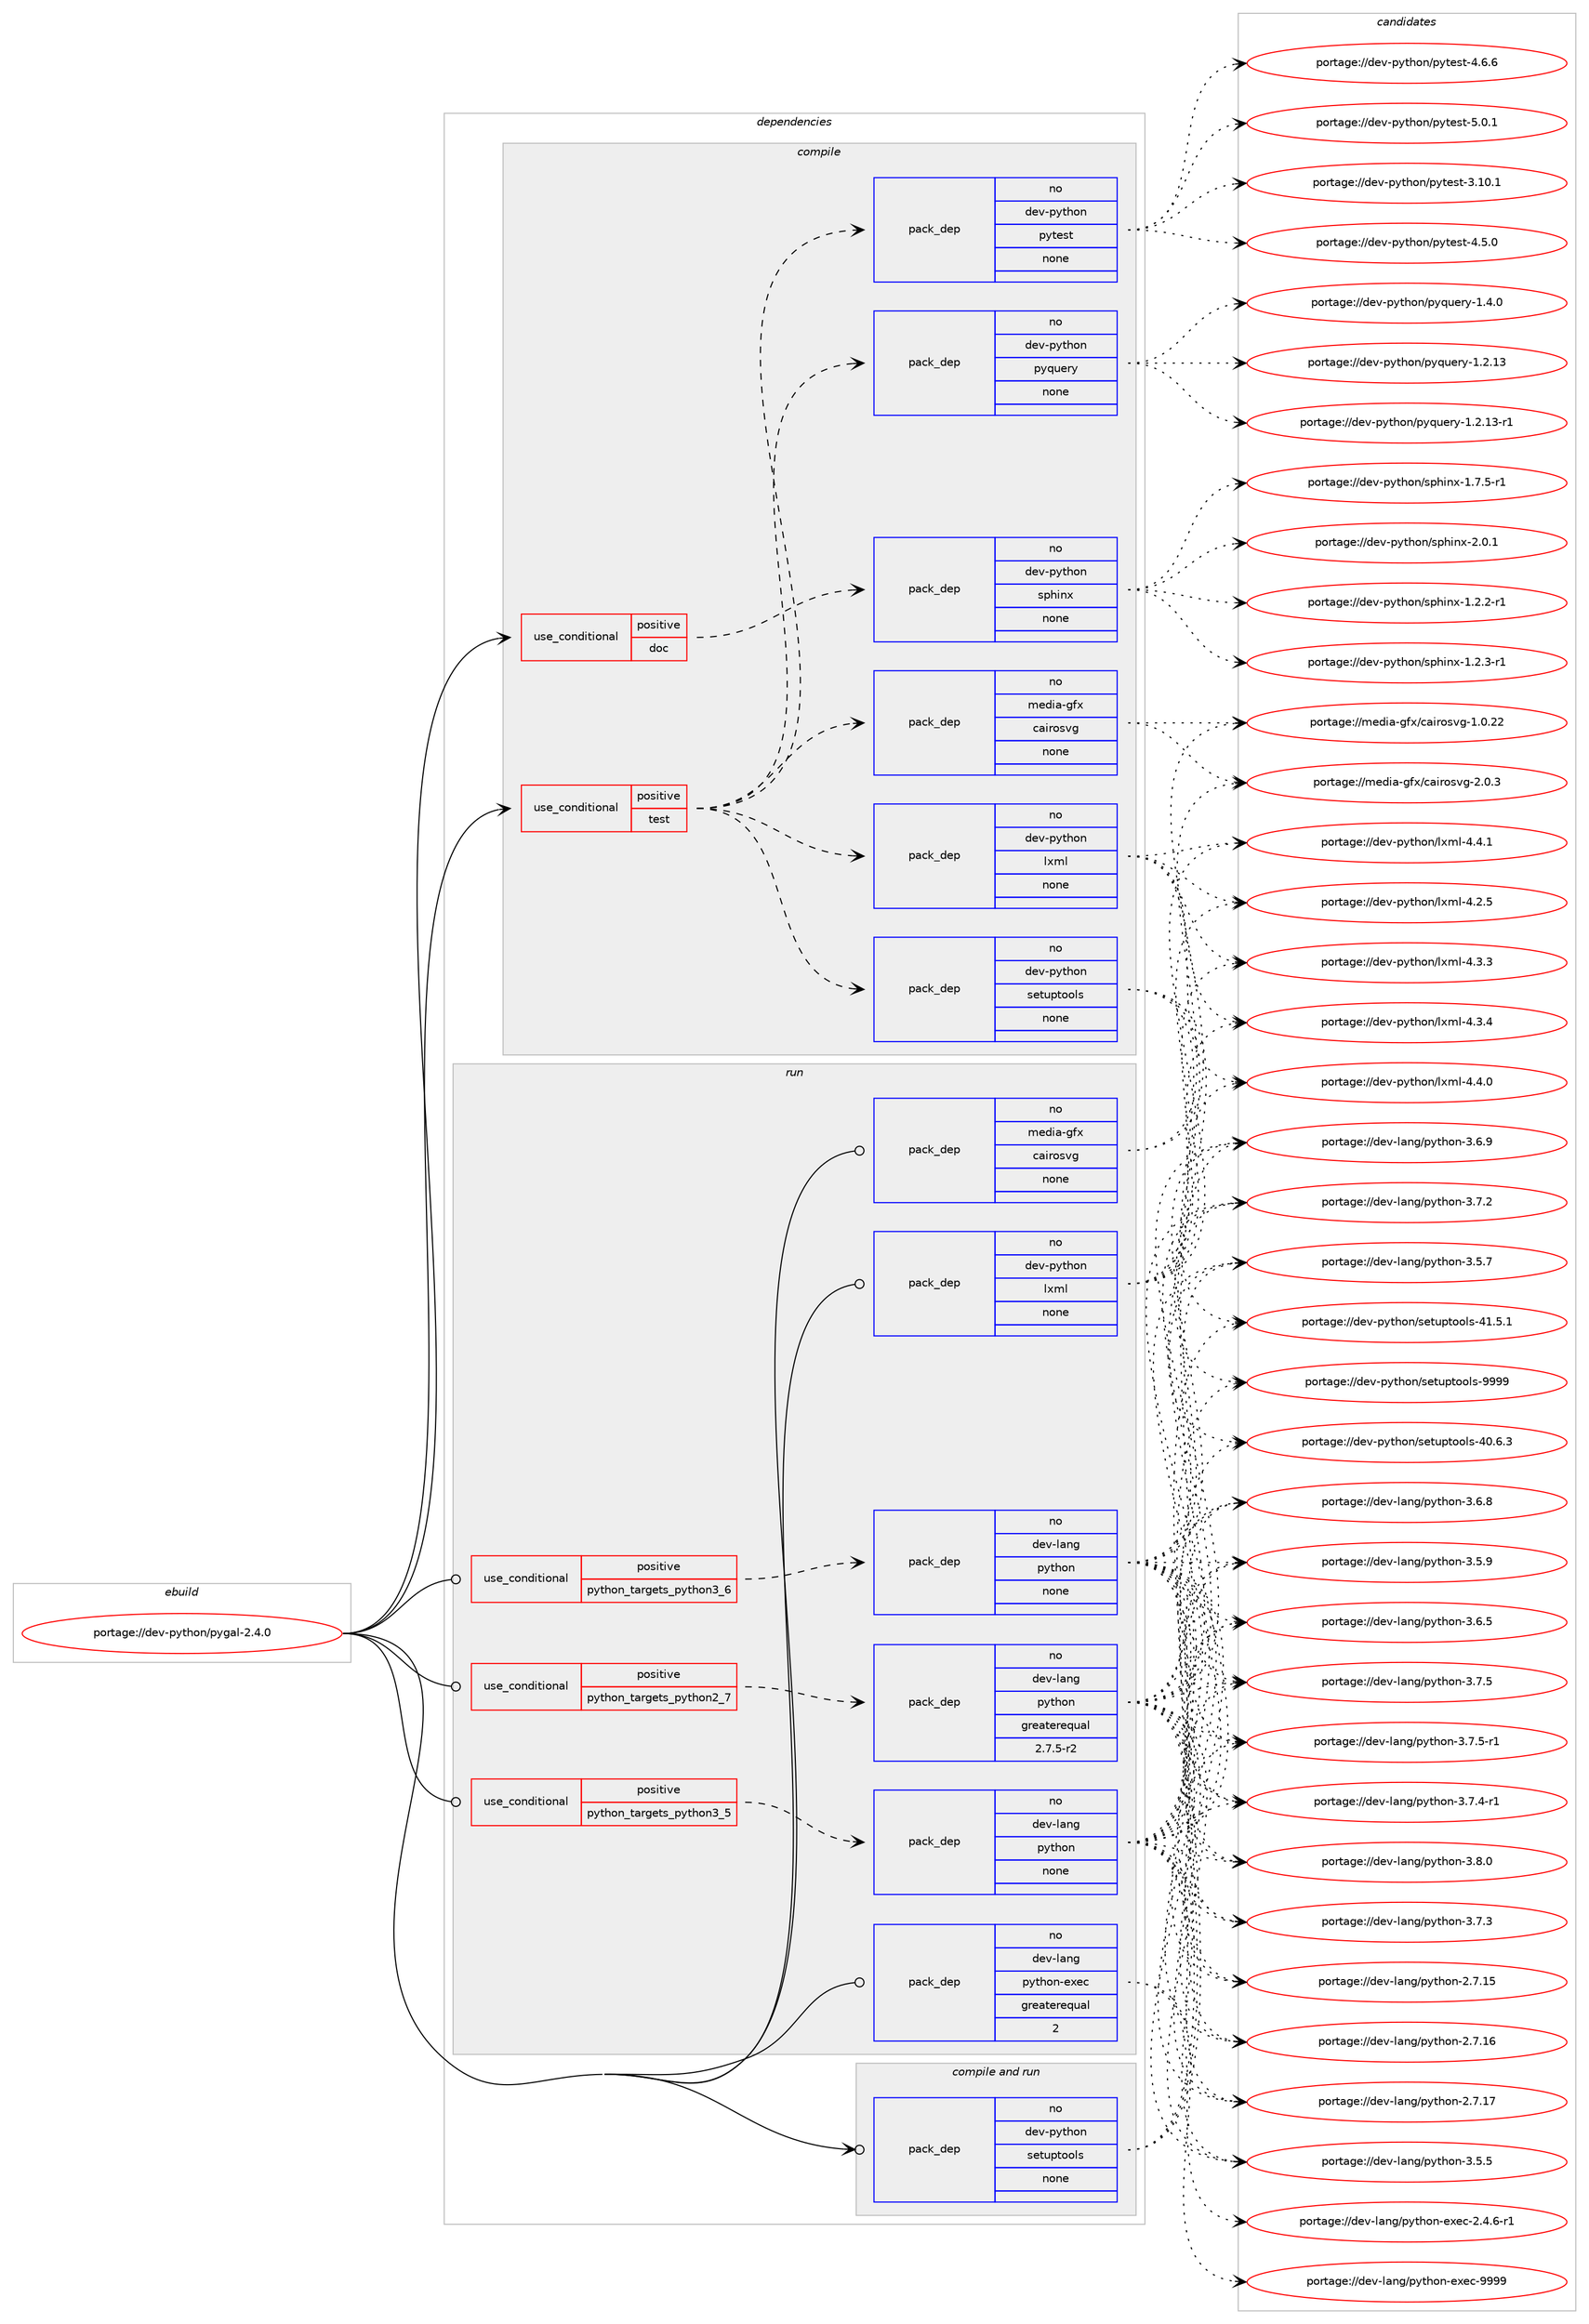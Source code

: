 digraph prolog {

# *************
# Graph options
# *************

newrank=true;
concentrate=true;
compound=true;
graph [rankdir=LR,fontname=Helvetica,fontsize=10,ranksep=1.5];#, ranksep=2.5, nodesep=0.2];
edge  [arrowhead=vee];
node  [fontname=Helvetica,fontsize=10];

# **********
# The ebuild
# **********

subgraph cluster_leftcol {
color=gray;
rank=same;
label=<<i>ebuild</i>>;
id [label="portage://dev-python/pygal-2.4.0", color=red, width=4, href="../dev-python/pygal-2.4.0.svg"];
}

# ****************
# The dependencies
# ****************

subgraph cluster_midcol {
color=gray;
label=<<i>dependencies</i>>;
subgraph cluster_compile {
fillcolor="#eeeeee";
style=filled;
label=<<i>compile</i>>;
subgraph cond35172 {
dependency160808 [label=<<TABLE BORDER="0" CELLBORDER="1" CELLSPACING="0" CELLPADDING="4"><TR><TD ROWSPAN="3" CELLPADDING="10">use_conditional</TD></TR><TR><TD>positive</TD></TR><TR><TD>doc</TD></TR></TABLE>>, shape=none, color=red];
subgraph pack122271 {
dependency160809 [label=<<TABLE BORDER="0" CELLBORDER="1" CELLSPACING="0" CELLPADDING="4" WIDTH="220"><TR><TD ROWSPAN="6" CELLPADDING="30">pack_dep</TD></TR><TR><TD WIDTH="110">no</TD></TR><TR><TD>dev-python</TD></TR><TR><TD>sphinx</TD></TR><TR><TD>none</TD></TR><TR><TD></TD></TR></TABLE>>, shape=none, color=blue];
}
dependency160808:e -> dependency160809:w [weight=20,style="dashed",arrowhead="vee"];
}
id:e -> dependency160808:w [weight=20,style="solid",arrowhead="vee"];
subgraph cond35173 {
dependency160810 [label=<<TABLE BORDER="0" CELLBORDER="1" CELLSPACING="0" CELLPADDING="4"><TR><TD ROWSPAN="3" CELLPADDING="10">use_conditional</TD></TR><TR><TD>positive</TD></TR><TR><TD>test</TD></TR></TABLE>>, shape=none, color=red];
subgraph pack122272 {
dependency160811 [label=<<TABLE BORDER="0" CELLBORDER="1" CELLSPACING="0" CELLPADDING="4" WIDTH="220"><TR><TD ROWSPAN="6" CELLPADDING="30">pack_dep</TD></TR><TR><TD WIDTH="110">no</TD></TR><TR><TD>dev-python</TD></TR><TR><TD>lxml</TD></TR><TR><TD>none</TD></TR><TR><TD></TD></TR></TABLE>>, shape=none, color=blue];
}
dependency160810:e -> dependency160811:w [weight=20,style="dashed",arrowhead="vee"];
subgraph pack122273 {
dependency160812 [label=<<TABLE BORDER="0" CELLBORDER="1" CELLSPACING="0" CELLPADDING="4" WIDTH="220"><TR><TD ROWSPAN="6" CELLPADDING="30">pack_dep</TD></TR><TR><TD WIDTH="110">no</TD></TR><TR><TD>dev-python</TD></TR><TR><TD>setuptools</TD></TR><TR><TD>none</TD></TR><TR><TD></TD></TR></TABLE>>, shape=none, color=blue];
}
dependency160810:e -> dependency160812:w [weight=20,style="dashed",arrowhead="vee"];
subgraph pack122274 {
dependency160813 [label=<<TABLE BORDER="0" CELLBORDER="1" CELLSPACING="0" CELLPADDING="4" WIDTH="220"><TR><TD ROWSPAN="6" CELLPADDING="30">pack_dep</TD></TR><TR><TD WIDTH="110">no</TD></TR><TR><TD>media-gfx</TD></TR><TR><TD>cairosvg</TD></TR><TR><TD>none</TD></TR><TR><TD></TD></TR></TABLE>>, shape=none, color=blue];
}
dependency160810:e -> dependency160813:w [weight=20,style="dashed",arrowhead="vee"];
subgraph pack122275 {
dependency160814 [label=<<TABLE BORDER="0" CELLBORDER="1" CELLSPACING="0" CELLPADDING="4" WIDTH="220"><TR><TD ROWSPAN="6" CELLPADDING="30">pack_dep</TD></TR><TR><TD WIDTH="110">no</TD></TR><TR><TD>dev-python</TD></TR><TR><TD>pyquery</TD></TR><TR><TD>none</TD></TR><TR><TD></TD></TR></TABLE>>, shape=none, color=blue];
}
dependency160810:e -> dependency160814:w [weight=20,style="dashed",arrowhead="vee"];
subgraph pack122276 {
dependency160815 [label=<<TABLE BORDER="0" CELLBORDER="1" CELLSPACING="0" CELLPADDING="4" WIDTH="220"><TR><TD ROWSPAN="6" CELLPADDING="30">pack_dep</TD></TR><TR><TD WIDTH="110">no</TD></TR><TR><TD>dev-python</TD></TR><TR><TD>pytest</TD></TR><TR><TD>none</TD></TR><TR><TD></TD></TR></TABLE>>, shape=none, color=blue];
}
dependency160810:e -> dependency160815:w [weight=20,style="dashed",arrowhead="vee"];
}
id:e -> dependency160810:w [weight=20,style="solid",arrowhead="vee"];
}
subgraph cluster_compileandrun {
fillcolor="#eeeeee";
style=filled;
label=<<i>compile and run</i>>;
subgraph pack122277 {
dependency160816 [label=<<TABLE BORDER="0" CELLBORDER="1" CELLSPACING="0" CELLPADDING="4" WIDTH="220"><TR><TD ROWSPAN="6" CELLPADDING="30">pack_dep</TD></TR><TR><TD WIDTH="110">no</TD></TR><TR><TD>dev-python</TD></TR><TR><TD>setuptools</TD></TR><TR><TD>none</TD></TR><TR><TD></TD></TR></TABLE>>, shape=none, color=blue];
}
id:e -> dependency160816:w [weight=20,style="solid",arrowhead="odotvee"];
}
subgraph cluster_run {
fillcolor="#eeeeee";
style=filled;
label=<<i>run</i>>;
subgraph cond35174 {
dependency160817 [label=<<TABLE BORDER="0" CELLBORDER="1" CELLSPACING="0" CELLPADDING="4"><TR><TD ROWSPAN="3" CELLPADDING="10">use_conditional</TD></TR><TR><TD>positive</TD></TR><TR><TD>python_targets_python2_7</TD></TR></TABLE>>, shape=none, color=red];
subgraph pack122278 {
dependency160818 [label=<<TABLE BORDER="0" CELLBORDER="1" CELLSPACING="0" CELLPADDING="4" WIDTH="220"><TR><TD ROWSPAN="6" CELLPADDING="30">pack_dep</TD></TR><TR><TD WIDTH="110">no</TD></TR><TR><TD>dev-lang</TD></TR><TR><TD>python</TD></TR><TR><TD>greaterequal</TD></TR><TR><TD>2.7.5-r2</TD></TR></TABLE>>, shape=none, color=blue];
}
dependency160817:e -> dependency160818:w [weight=20,style="dashed",arrowhead="vee"];
}
id:e -> dependency160817:w [weight=20,style="solid",arrowhead="odot"];
subgraph cond35175 {
dependency160819 [label=<<TABLE BORDER="0" CELLBORDER="1" CELLSPACING="0" CELLPADDING="4"><TR><TD ROWSPAN="3" CELLPADDING="10">use_conditional</TD></TR><TR><TD>positive</TD></TR><TR><TD>python_targets_python3_5</TD></TR></TABLE>>, shape=none, color=red];
subgraph pack122279 {
dependency160820 [label=<<TABLE BORDER="0" CELLBORDER="1" CELLSPACING="0" CELLPADDING="4" WIDTH="220"><TR><TD ROWSPAN="6" CELLPADDING="30">pack_dep</TD></TR><TR><TD WIDTH="110">no</TD></TR><TR><TD>dev-lang</TD></TR><TR><TD>python</TD></TR><TR><TD>none</TD></TR><TR><TD></TD></TR></TABLE>>, shape=none, color=blue];
}
dependency160819:e -> dependency160820:w [weight=20,style="dashed",arrowhead="vee"];
}
id:e -> dependency160819:w [weight=20,style="solid",arrowhead="odot"];
subgraph cond35176 {
dependency160821 [label=<<TABLE BORDER="0" CELLBORDER="1" CELLSPACING="0" CELLPADDING="4"><TR><TD ROWSPAN="3" CELLPADDING="10">use_conditional</TD></TR><TR><TD>positive</TD></TR><TR><TD>python_targets_python3_6</TD></TR></TABLE>>, shape=none, color=red];
subgraph pack122280 {
dependency160822 [label=<<TABLE BORDER="0" CELLBORDER="1" CELLSPACING="0" CELLPADDING="4" WIDTH="220"><TR><TD ROWSPAN="6" CELLPADDING="30">pack_dep</TD></TR><TR><TD WIDTH="110">no</TD></TR><TR><TD>dev-lang</TD></TR><TR><TD>python</TD></TR><TR><TD>none</TD></TR><TR><TD></TD></TR></TABLE>>, shape=none, color=blue];
}
dependency160821:e -> dependency160822:w [weight=20,style="dashed",arrowhead="vee"];
}
id:e -> dependency160821:w [weight=20,style="solid",arrowhead="odot"];
subgraph pack122281 {
dependency160823 [label=<<TABLE BORDER="0" CELLBORDER="1" CELLSPACING="0" CELLPADDING="4" WIDTH="220"><TR><TD ROWSPAN="6" CELLPADDING="30">pack_dep</TD></TR><TR><TD WIDTH="110">no</TD></TR><TR><TD>dev-lang</TD></TR><TR><TD>python-exec</TD></TR><TR><TD>greaterequal</TD></TR><TR><TD>2</TD></TR></TABLE>>, shape=none, color=blue];
}
id:e -> dependency160823:w [weight=20,style="solid",arrowhead="odot"];
subgraph pack122282 {
dependency160824 [label=<<TABLE BORDER="0" CELLBORDER="1" CELLSPACING="0" CELLPADDING="4" WIDTH="220"><TR><TD ROWSPAN="6" CELLPADDING="30">pack_dep</TD></TR><TR><TD WIDTH="110">no</TD></TR><TR><TD>dev-python</TD></TR><TR><TD>lxml</TD></TR><TR><TD>none</TD></TR><TR><TD></TD></TR></TABLE>>, shape=none, color=blue];
}
id:e -> dependency160824:w [weight=20,style="solid",arrowhead="odot"];
subgraph pack122283 {
dependency160825 [label=<<TABLE BORDER="0" CELLBORDER="1" CELLSPACING="0" CELLPADDING="4" WIDTH="220"><TR><TD ROWSPAN="6" CELLPADDING="30">pack_dep</TD></TR><TR><TD WIDTH="110">no</TD></TR><TR><TD>media-gfx</TD></TR><TR><TD>cairosvg</TD></TR><TR><TD>none</TD></TR><TR><TD></TD></TR></TABLE>>, shape=none, color=blue];
}
id:e -> dependency160825:w [weight=20,style="solid",arrowhead="odot"];
}
}

# **************
# The candidates
# **************

subgraph cluster_choices {
rank=same;
color=gray;
label=<<i>candidates</i>>;

subgraph choice122271 {
color=black;
nodesep=1;
choiceportage10010111845112121116104111110471151121041051101204549465046504511449 [label="portage://dev-python/sphinx-1.2.2-r1", color=red, width=4,href="../dev-python/sphinx-1.2.2-r1.svg"];
choiceportage10010111845112121116104111110471151121041051101204549465046514511449 [label="portage://dev-python/sphinx-1.2.3-r1", color=red, width=4,href="../dev-python/sphinx-1.2.3-r1.svg"];
choiceportage10010111845112121116104111110471151121041051101204549465546534511449 [label="portage://dev-python/sphinx-1.7.5-r1", color=red, width=4,href="../dev-python/sphinx-1.7.5-r1.svg"];
choiceportage1001011184511212111610411111047115112104105110120455046484649 [label="portage://dev-python/sphinx-2.0.1", color=red, width=4,href="../dev-python/sphinx-2.0.1.svg"];
dependency160809:e -> choiceportage10010111845112121116104111110471151121041051101204549465046504511449:w [style=dotted,weight="100"];
dependency160809:e -> choiceportage10010111845112121116104111110471151121041051101204549465046514511449:w [style=dotted,weight="100"];
dependency160809:e -> choiceportage10010111845112121116104111110471151121041051101204549465546534511449:w [style=dotted,weight="100"];
dependency160809:e -> choiceportage1001011184511212111610411111047115112104105110120455046484649:w [style=dotted,weight="100"];
}
subgraph choice122272 {
color=black;
nodesep=1;
choiceportage1001011184511212111610411111047108120109108455246504653 [label="portage://dev-python/lxml-4.2.5", color=red, width=4,href="../dev-python/lxml-4.2.5.svg"];
choiceportage1001011184511212111610411111047108120109108455246514651 [label="portage://dev-python/lxml-4.3.3", color=red, width=4,href="../dev-python/lxml-4.3.3.svg"];
choiceportage1001011184511212111610411111047108120109108455246514652 [label="portage://dev-python/lxml-4.3.4", color=red, width=4,href="../dev-python/lxml-4.3.4.svg"];
choiceportage1001011184511212111610411111047108120109108455246524648 [label="portage://dev-python/lxml-4.4.0", color=red, width=4,href="../dev-python/lxml-4.4.0.svg"];
choiceportage1001011184511212111610411111047108120109108455246524649 [label="portage://dev-python/lxml-4.4.1", color=red, width=4,href="../dev-python/lxml-4.4.1.svg"];
dependency160811:e -> choiceportage1001011184511212111610411111047108120109108455246504653:w [style=dotted,weight="100"];
dependency160811:e -> choiceportage1001011184511212111610411111047108120109108455246514651:w [style=dotted,weight="100"];
dependency160811:e -> choiceportage1001011184511212111610411111047108120109108455246514652:w [style=dotted,weight="100"];
dependency160811:e -> choiceportage1001011184511212111610411111047108120109108455246524648:w [style=dotted,weight="100"];
dependency160811:e -> choiceportage1001011184511212111610411111047108120109108455246524649:w [style=dotted,weight="100"];
}
subgraph choice122273 {
color=black;
nodesep=1;
choiceportage100101118451121211161041111104711510111611711211611111110811545524846544651 [label="portage://dev-python/setuptools-40.6.3", color=red, width=4,href="../dev-python/setuptools-40.6.3.svg"];
choiceportage100101118451121211161041111104711510111611711211611111110811545524946534649 [label="portage://dev-python/setuptools-41.5.1", color=red, width=4,href="../dev-python/setuptools-41.5.1.svg"];
choiceportage10010111845112121116104111110471151011161171121161111111081154557575757 [label="portage://dev-python/setuptools-9999", color=red, width=4,href="../dev-python/setuptools-9999.svg"];
dependency160812:e -> choiceportage100101118451121211161041111104711510111611711211611111110811545524846544651:w [style=dotted,weight="100"];
dependency160812:e -> choiceportage100101118451121211161041111104711510111611711211611111110811545524946534649:w [style=dotted,weight="100"];
dependency160812:e -> choiceportage10010111845112121116104111110471151011161171121161111111081154557575757:w [style=dotted,weight="100"];
}
subgraph choice122274 {
color=black;
nodesep=1;
choiceportage109101100105974510310212047999710511411111511810345494648465050 [label="portage://media-gfx/cairosvg-1.0.22", color=red, width=4,href="../media-gfx/cairosvg-1.0.22.svg"];
choiceportage1091011001059745103102120479997105114111115118103455046484651 [label="portage://media-gfx/cairosvg-2.0.3", color=red, width=4,href="../media-gfx/cairosvg-2.0.3.svg"];
dependency160813:e -> choiceportage109101100105974510310212047999710511411111511810345494648465050:w [style=dotted,weight="100"];
dependency160813:e -> choiceportage1091011001059745103102120479997105114111115118103455046484651:w [style=dotted,weight="100"];
}
subgraph choice122275 {
color=black;
nodesep=1;
choiceportage100101118451121211161041111104711212111311710111412145494650464951 [label="portage://dev-python/pyquery-1.2.13", color=red, width=4,href="../dev-python/pyquery-1.2.13.svg"];
choiceportage1001011184511212111610411111047112121113117101114121454946504649514511449 [label="portage://dev-python/pyquery-1.2.13-r1", color=red, width=4,href="../dev-python/pyquery-1.2.13-r1.svg"];
choiceportage1001011184511212111610411111047112121113117101114121454946524648 [label="portage://dev-python/pyquery-1.4.0", color=red, width=4,href="../dev-python/pyquery-1.4.0.svg"];
dependency160814:e -> choiceportage100101118451121211161041111104711212111311710111412145494650464951:w [style=dotted,weight="100"];
dependency160814:e -> choiceportage1001011184511212111610411111047112121113117101114121454946504649514511449:w [style=dotted,weight="100"];
dependency160814:e -> choiceportage1001011184511212111610411111047112121113117101114121454946524648:w [style=dotted,weight="100"];
}
subgraph choice122276 {
color=black;
nodesep=1;
choiceportage100101118451121211161041111104711212111610111511645514649484649 [label="portage://dev-python/pytest-3.10.1", color=red, width=4,href="../dev-python/pytest-3.10.1.svg"];
choiceportage1001011184511212111610411111047112121116101115116455246534648 [label="portage://dev-python/pytest-4.5.0", color=red, width=4,href="../dev-python/pytest-4.5.0.svg"];
choiceportage1001011184511212111610411111047112121116101115116455246544654 [label="portage://dev-python/pytest-4.6.6", color=red, width=4,href="../dev-python/pytest-4.6.6.svg"];
choiceportage1001011184511212111610411111047112121116101115116455346484649 [label="portage://dev-python/pytest-5.0.1", color=red, width=4,href="../dev-python/pytest-5.0.1.svg"];
dependency160815:e -> choiceportage100101118451121211161041111104711212111610111511645514649484649:w [style=dotted,weight="100"];
dependency160815:e -> choiceportage1001011184511212111610411111047112121116101115116455246534648:w [style=dotted,weight="100"];
dependency160815:e -> choiceportage1001011184511212111610411111047112121116101115116455246544654:w [style=dotted,weight="100"];
dependency160815:e -> choiceportage1001011184511212111610411111047112121116101115116455346484649:w [style=dotted,weight="100"];
}
subgraph choice122277 {
color=black;
nodesep=1;
choiceportage100101118451121211161041111104711510111611711211611111110811545524846544651 [label="portage://dev-python/setuptools-40.6.3", color=red, width=4,href="../dev-python/setuptools-40.6.3.svg"];
choiceportage100101118451121211161041111104711510111611711211611111110811545524946534649 [label="portage://dev-python/setuptools-41.5.1", color=red, width=4,href="../dev-python/setuptools-41.5.1.svg"];
choiceportage10010111845112121116104111110471151011161171121161111111081154557575757 [label="portage://dev-python/setuptools-9999", color=red, width=4,href="../dev-python/setuptools-9999.svg"];
dependency160816:e -> choiceportage100101118451121211161041111104711510111611711211611111110811545524846544651:w [style=dotted,weight="100"];
dependency160816:e -> choiceportage100101118451121211161041111104711510111611711211611111110811545524946534649:w [style=dotted,weight="100"];
dependency160816:e -> choiceportage10010111845112121116104111110471151011161171121161111111081154557575757:w [style=dotted,weight="100"];
}
subgraph choice122278 {
color=black;
nodesep=1;
choiceportage10010111845108971101034711212111610411111045504655464953 [label="portage://dev-lang/python-2.7.15", color=red, width=4,href="../dev-lang/python-2.7.15.svg"];
choiceportage10010111845108971101034711212111610411111045504655464954 [label="portage://dev-lang/python-2.7.16", color=red, width=4,href="../dev-lang/python-2.7.16.svg"];
choiceportage10010111845108971101034711212111610411111045504655464955 [label="portage://dev-lang/python-2.7.17", color=red, width=4,href="../dev-lang/python-2.7.17.svg"];
choiceportage100101118451089711010347112121116104111110455146534653 [label="portage://dev-lang/python-3.5.5", color=red, width=4,href="../dev-lang/python-3.5.5.svg"];
choiceportage100101118451089711010347112121116104111110455146534655 [label="portage://dev-lang/python-3.5.7", color=red, width=4,href="../dev-lang/python-3.5.7.svg"];
choiceportage100101118451089711010347112121116104111110455146534657 [label="portage://dev-lang/python-3.5.9", color=red, width=4,href="../dev-lang/python-3.5.9.svg"];
choiceportage100101118451089711010347112121116104111110455146544653 [label="portage://dev-lang/python-3.6.5", color=red, width=4,href="../dev-lang/python-3.6.5.svg"];
choiceportage100101118451089711010347112121116104111110455146544656 [label="portage://dev-lang/python-3.6.8", color=red, width=4,href="../dev-lang/python-3.6.8.svg"];
choiceportage100101118451089711010347112121116104111110455146544657 [label="portage://dev-lang/python-3.6.9", color=red, width=4,href="../dev-lang/python-3.6.9.svg"];
choiceportage100101118451089711010347112121116104111110455146554650 [label="portage://dev-lang/python-3.7.2", color=red, width=4,href="../dev-lang/python-3.7.2.svg"];
choiceportage100101118451089711010347112121116104111110455146554651 [label="portage://dev-lang/python-3.7.3", color=red, width=4,href="../dev-lang/python-3.7.3.svg"];
choiceportage1001011184510897110103471121211161041111104551465546524511449 [label="portage://dev-lang/python-3.7.4-r1", color=red, width=4,href="../dev-lang/python-3.7.4-r1.svg"];
choiceportage100101118451089711010347112121116104111110455146554653 [label="portage://dev-lang/python-3.7.5", color=red, width=4,href="../dev-lang/python-3.7.5.svg"];
choiceportage1001011184510897110103471121211161041111104551465546534511449 [label="portage://dev-lang/python-3.7.5-r1", color=red, width=4,href="../dev-lang/python-3.7.5-r1.svg"];
choiceportage100101118451089711010347112121116104111110455146564648 [label="portage://dev-lang/python-3.8.0", color=red, width=4,href="../dev-lang/python-3.8.0.svg"];
dependency160818:e -> choiceportage10010111845108971101034711212111610411111045504655464953:w [style=dotted,weight="100"];
dependency160818:e -> choiceportage10010111845108971101034711212111610411111045504655464954:w [style=dotted,weight="100"];
dependency160818:e -> choiceportage10010111845108971101034711212111610411111045504655464955:w [style=dotted,weight="100"];
dependency160818:e -> choiceportage100101118451089711010347112121116104111110455146534653:w [style=dotted,weight="100"];
dependency160818:e -> choiceportage100101118451089711010347112121116104111110455146534655:w [style=dotted,weight="100"];
dependency160818:e -> choiceportage100101118451089711010347112121116104111110455146534657:w [style=dotted,weight="100"];
dependency160818:e -> choiceportage100101118451089711010347112121116104111110455146544653:w [style=dotted,weight="100"];
dependency160818:e -> choiceportage100101118451089711010347112121116104111110455146544656:w [style=dotted,weight="100"];
dependency160818:e -> choiceportage100101118451089711010347112121116104111110455146544657:w [style=dotted,weight="100"];
dependency160818:e -> choiceportage100101118451089711010347112121116104111110455146554650:w [style=dotted,weight="100"];
dependency160818:e -> choiceportage100101118451089711010347112121116104111110455146554651:w [style=dotted,weight="100"];
dependency160818:e -> choiceportage1001011184510897110103471121211161041111104551465546524511449:w [style=dotted,weight="100"];
dependency160818:e -> choiceportage100101118451089711010347112121116104111110455146554653:w [style=dotted,weight="100"];
dependency160818:e -> choiceportage1001011184510897110103471121211161041111104551465546534511449:w [style=dotted,weight="100"];
dependency160818:e -> choiceportage100101118451089711010347112121116104111110455146564648:w [style=dotted,weight="100"];
}
subgraph choice122279 {
color=black;
nodesep=1;
choiceportage10010111845108971101034711212111610411111045504655464953 [label="portage://dev-lang/python-2.7.15", color=red, width=4,href="../dev-lang/python-2.7.15.svg"];
choiceportage10010111845108971101034711212111610411111045504655464954 [label="portage://dev-lang/python-2.7.16", color=red, width=4,href="../dev-lang/python-2.7.16.svg"];
choiceportage10010111845108971101034711212111610411111045504655464955 [label="portage://dev-lang/python-2.7.17", color=red, width=4,href="../dev-lang/python-2.7.17.svg"];
choiceportage100101118451089711010347112121116104111110455146534653 [label="portage://dev-lang/python-3.5.5", color=red, width=4,href="../dev-lang/python-3.5.5.svg"];
choiceportage100101118451089711010347112121116104111110455146534655 [label="portage://dev-lang/python-3.5.7", color=red, width=4,href="../dev-lang/python-3.5.7.svg"];
choiceportage100101118451089711010347112121116104111110455146534657 [label="portage://dev-lang/python-3.5.9", color=red, width=4,href="../dev-lang/python-3.5.9.svg"];
choiceportage100101118451089711010347112121116104111110455146544653 [label="portage://dev-lang/python-3.6.5", color=red, width=4,href="../dev-lang/python-3.6.5.svg"];
choiceportage100101118451089711010347112121116104111110455146544656 [label="portage://dev-lang/python-3.6.8", color=red, width=4,href="../dev-lang/python-3.6.8.svg"];
choiceportage100101118451089711010347112121116104111110455146544657 [label="portage://dev-lang/python-3.6.9", color=red, width=4,href="../dev-lang/python-3.6.9.svg"];
choiceportage100101118451089711010347112121116104111110455146554650 [label="portage://dev-lang/python-3.7.2", color=red, width=4,href="../dev-lang/python-3.7.2.svg"];
choiceportage100101118451089711010347112121116104111110455146554651 [label="portage://dev-lang/python-3.7.3", color=red, width=4,href="../dev-lang/python-3.7.3.svg"];
choiceportage1001011184510897110103471121211161041111104551465546524511449 [label="portage://dev-lang/python-3.7.4-r1", color=red, width=4,href="../dev-lang/python-3.7.4-r1.svg"];
choiceportage100101118451089711010347112121116104111110455146554653 [label="portage://dev-lang/python-3.7.5", color=red, width=4,href="../dev-lang/python-3.7.5.svg"];
choiceportage1001011184510897110103471121211161041111104551465546534511449 [label="portage://dev-lang/python-3.7.5-r1", color=red, width=4,href="../dev-lang/python-3.7.5-r1.svg"];
choiceportage100101118451089711010347112121116104111110455146564648 [label="portage://dev-lang/python-3.8.0", color=red, width=4,href="../dev-lang/python-3.8.0.svg"];
dependency160820:e -> choiceportage10010111845108971101034711212111610411111045504655464953:w [style=dotted,weight="100"];
dependency160820:e -> choiceportage10010111845108971101034711212111610411111045504655464954:w [style=dotted,weight="100"];
dependency160820:e -> choiceportage10010111845108971101034711212111610411111045504655464955:w [style=dotted,weight="100"];
dependency160820:e -> choiceportage100101118451089711010347112121116104111110455146534653:w [style=dotted,weight="100"];
dependency160820:e -> choiceportage100101118451089711010347112121116104111110455146534655:w [style=dotted,weight="100"];
dependency160820:e -> choiceportage100101118451089711010347112121116104111110455146534657:w [style=dotted,weight="100"];
dependency160820:e -> choiceportage100101118451089711010347112121116104111110455146544653:w [style=dotted,weight="100"];
dependency160820:e -> choiceportage100101118451089711010347112121116104111110455146544656:w [style=dotted,weight="100"];
dependency160820:e -> choiceportage100101118451089711010347112121116104111110455146544657:w [style=dotted,weight="100"];
dependency160820:e -> choiceportage100101118451089711010347112121116104111110455146554650:w [style=dotted,weight="100"];
dependency160820:e -> choiceportage100101118451089711010347112121116104111110455146554651:w [style=dotted,weight="100"];
dependency160820:e -> choiceportage1001011184510897110103471121211161041111104551465546524511449:w [style=dotted,weight="100"];
dependency160820:e -> choiceportage100101118451089711010347112121116104111110455146554653:w [style=dotted,weight="100"];
dependency160820:e -> choiceportage1001011184510897110103471121211161041111104551465546534511449:w [style=dotted,weight="100"];
dependency160820:e -> choiceportage100101118451089711010347112121116104111110455146564648:w [style=dotted,weight="100"];
}
subgraph choice122280 {
color=black;
nodesep=1;
choiceportage10010111845108971101034711212111610411111045504655464953 [label="portage://dev-lang/python-2.7.15", color=red, width=4,href="../dev-lang/python-2.7.15.svg"];
choiceportage10010111845108971101034711212111610411111045504655464954 [label="portage://dev-lang/python-2.7.16", color=red, width=4,href="../dev-lang/python-2.7.16.svg"];
choiceportage10010111845108971101034711212111610411111045504655464955 [label="portage://dev-lang/python-2.7.17", color=red, width=4,href="../dev-lang/python-2.7.17.svg"];
choiceportage100101118451089711010347112121116104111110455146534653 [label="portage://dev-lang/python-3.5.5", color=red, width=4,href="../dev-lang/python-3.5.5.svg"];
choiceportage100101118451089711010347112121116104111110455146534655 [label="portage://dev-lang/python-3.5.7", color=red, width=4,href="../dev-lang/python-3.5.7.svg"];
choiceportage100101118451089711010347112121116104111110455146534657 [label="portage://dev-lang/python-3.5.9", color=red, width=4,href="../dev-lang/python-3.5.9.svg"];
choiceportage100101118451089711010347112121116104111110455146544653 [label="portage://dev-lang/python-3.6.5", color=red, width=4,href="../dev-lang/python-3.6.5.svg"];
choiceportage100101118451089711010347112121116104111110455146544656 [label="portage://dev-lang/python-3.6.8", color=red, width=4,href="../dev-lang/python-3.6.8.svg"];
choiceportage100101118451089711010347112121116104111110455146544657 [label="portage://dev-lang/python-3.6.9", color=red, width=4,href="../dev-lang/python-3.6.9.svg"];
choiceportage100101118451089711010347112121116104111110455146554650 [label="portage://dev-lang/python-3.7.2", color=red, width=4,href="../dev-lang/python-3.7.2.svg"];
choiceportage100101118451089711010347112121116104111110455146554651 [label="portage://dev-lang/python-3.7.3", color=red, width=4,href="../dev-lang/python-3.7.3.svg"];
choiceportage1001011184510897110103471121211161041111104551465546524511449 [label="portage://dev-lang/python-3.7.4-r1", color=red, width=4,href="../dev-lang/python-3.7.4-r1.svg"];
choiceportage100101118451089711010347112121116104111110455146554653 [label="portage://dev-lang/python-3.7.5", color=red, width=4,href="../dev-lang/python-3.7.5.svg"];
choiceportage1001011184510897110103471121211161041111104551465546534511449 [label="portage://dev-lang/python-3.7.5-r1", color=red, width=4,href="../dev-lang/python-3.7.5-r1.svg"];
choiceportage100101118451089711010347112121116104111110455146564648 [label="portage://dev-lang/python-3.8.0", color=red, width=4,href="../dev-lang/python-3.8.0.svg"];
dependency160822:e -> choiceportage10010111845108971101034711212111610411111045504655464953:w [style=dotted,weight="100"];
dependency160822:e -> choiceportage10010111845108971101034711212111610411111045504655464954:w [style=dotted,weight="100"];
dependency160822:e -> choiceportage10010111845108971101034711212111610411111045504655464955:w [style=dotted,weight="100"];
dependency160822:e -> choiceportage100101118451089711010347112121116104111110455146534653:w [style=dotted,weight="100"];
dependency160822:e -> choiceportage100101118451089711010347112121116104111110455146534655:w [style=dotted,weight="100"];
dependency160822:e -> choiceportage100101118451089711010347112121116104111110455146534657:w [style=dotted,weight="100"];
dependency160822:e -> choiceportage100101118451089711010347112121116104111110455146544653:w [style=dotted,weight="100"];
dependency160822:e -> choiceportage100101118451089711010347112121116104111110455146544656:w [style=dotted,weight="100"];
dependency160822:e -> choiceportage100101118451089711010347112121116104111110455146544657:w [style=dotted,weight="100"];
dependency160822:e -> choiceportage100101118451089711010347112121116104111110455146554650:w [style=dotted,weight="100"];
dependency160822:e -> choiceportage100101118451089711010347112121116104111110455146554651:w [style=dotted,weight="100"];
dependency160822:e -> choiceportage1001011184510897110103471121211161041111104551465546524511449:w [style=dotted,weight="100"];
dependency160822:e -> choiceportage100101118451089711010347112121116104111110455146554653:w [style=dotted,weight="100"];
dependency160822:e -> choiceportage1001011184510897110103471121211161041111104551465546534511449:w [style=dotted,weight="100"];
dependency160822:e -> choiceportage100101118451089711010347112121116104111110455146564648:w [style=dotted,weight="100"];
}
subgraph choice122281 {
color=black;
nodesep=1;
choiceportage10010111845108971101034711212111610411111045101120101994550465246544511449 [label="portage://dev-lang/python-exec-2.4.6-r1", color=red, width=4,href="../dev-lang/python-exec-2.4.6-r1.svg"];
choiceportage10010111845108971101034711212111610411111045101120101994557575757 [label="portage://dev-lang/python-exec-9999", color=red, width=4,href="../dev-lang/python-exec-9999.svg"];
dependency160823:e -> choiceportage10010111845108971101034711212111610411111045101120101994550465246544511449:w [style=dotted,weight="100"];
dependency160823:e -> choiceportage10010111845108971101034711212111610411111045101120101994557575757:w [style=dotted,weight="100"];
}
subgraph choice122282 {
color=black;
nodesep=1;
choiceportage1001011184511212111610411111047108120109108455246504653 [label="portage://dev-python/lxml-4.2.5", color=red, width=4,href="../dev-python/lxml-4.2.5.svg"];
choiceportage1001011184511212111610411111047108120109108455246514651 [label="portage://dev-python/lxml-4.3.3", color=red, width=4,href="../dev-python/lxml-4.3.3.svg"];
choiceportage1001011184511212111610411111047108120109108455246514652 [label="portage://dev-python/lxml-4.3.4", color=red, width=4,href="../dev-python/lxml-4.3.4.svg"];
choiceportage1001011184511212111610411111047108120109108455246524648 [label="portage://dev-python/lxml-4.4.0", color=red, width=4,href="../dev-python/lxml-4.4.0.svg"];
choiceportage1001011184511212111610411111047108120109108455246524649 [label="portage://dev-python/lxml-4.4.1", color=red, width=4,href="../dev-python/lxml-4.4.1.svg"];
dependency160824:e -> choiceportage1001011184511212111610411111047108120109108455246504653:w [style=dotted,weight="100"];
dependency160824:e -> choiceportage1001011184511212111610411111047108120109108455246514651:w [style=dotted,weight="100"];
dependency160824:e -> choiceportage1001011184511212111610411111047108120109108455246514652:w [style=dotted,weight="100"];
dependency160824:e -> choiceportage1001011184511212111610411111047108120109108455246524648:w [style=dotted,weight="100"];
dependency160824:e -> choiceportage1001011184511212111610411111047108120109108455246524649:w [style=dotted,weight="100"];
}
subgraph choice122283 {
color=black;
nodesep=1;
choiceportage109101100105974510310212047999710511411111511810345494648465050 [label="portage://media-gfx/cairosvg-1.0.22", color=red, width=4,href="../media-gfx/cairosvg-1.0.22.svg"];
choiceportage1091011001059745103102120479997105114111115118103455046484651 [label="portage://media-gfx/cairosvg-2.0.3", color=red, width=4,href="../media-gfx/cairosvg-2.0.3.svg"];
dependency160825:e -> choiceportage109101100105974510310212047999710511411111511810345494648465050:w [style=dotted,weight="100"];
dependency160825:e -> choiceportage1091011001059745103102120479997105114111115118103455046484651:w [style=dotted,weight="100"];
}
}

}
